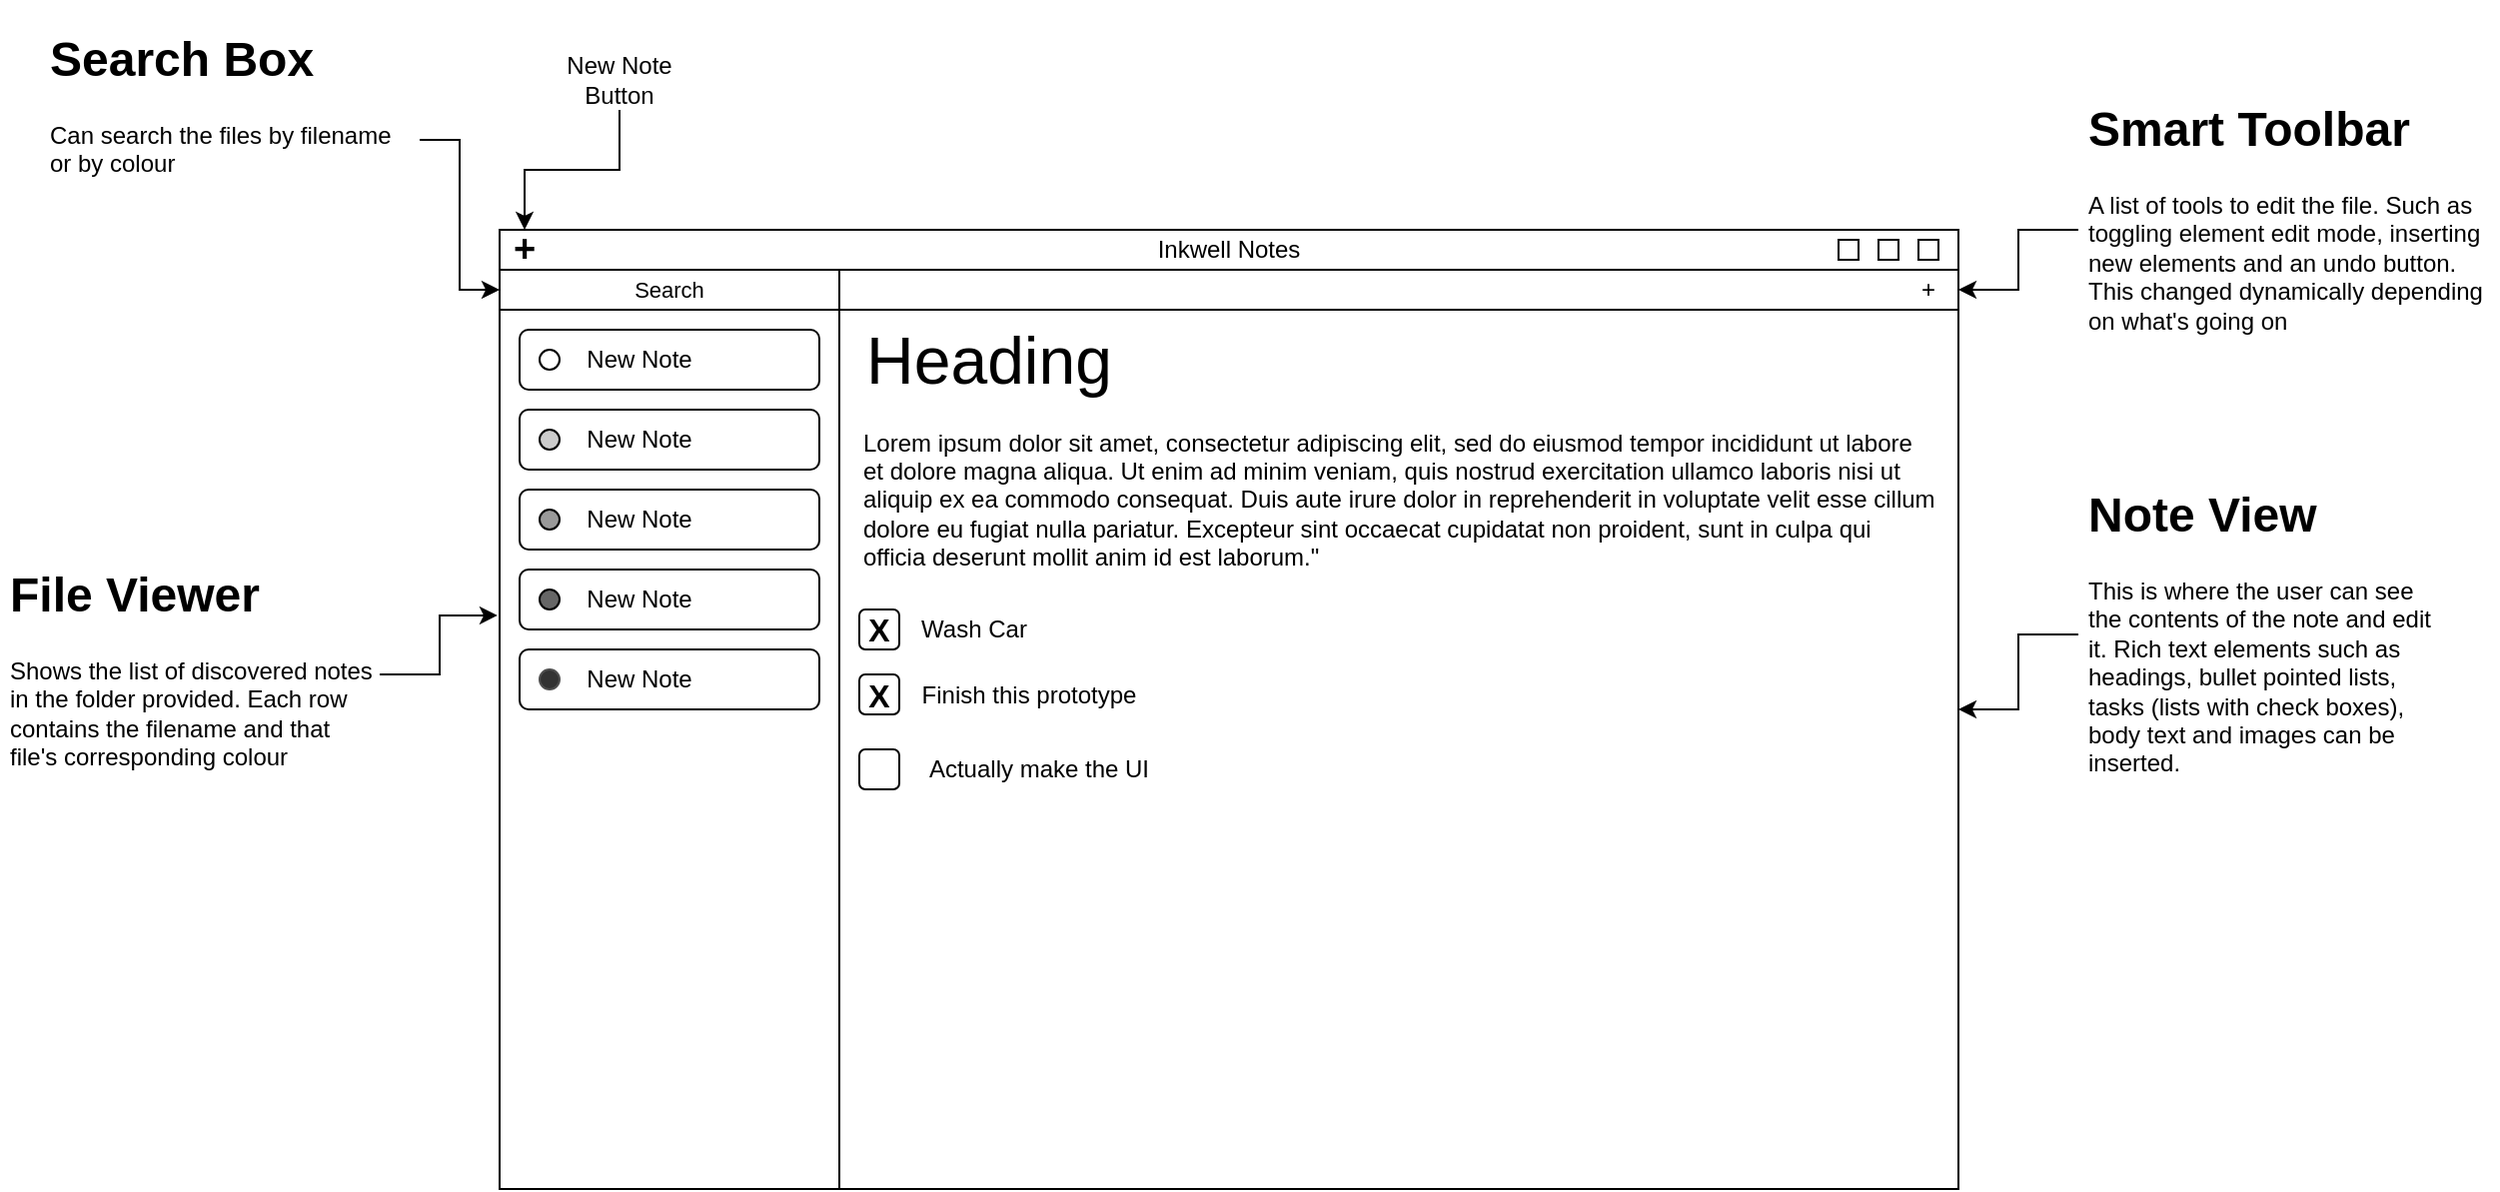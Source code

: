 <mxfile version="23.0.0" type="github">
  <diagram name="Page-1" id="g99sftOlf4TvGVZS73dV">
    <mxGraphModel dx="2301" dy="2071" grid="1" gridSize="10" guides="1" tooltips="1" connect="1" arrows="1" fold="1" page="1" pageScale="1" pageWidth="850" pageHeight="1100" math="0" shadow="0">
      <root>
        <mxCell id="0" />
        <mxCell id="1" parent="0" />
        <mxCell id="FiWc85nkrxmUE4J1HQtK-2" value="" style="rounded=0;whiteSpace=wrap;html=1;" parent="1" vertex="1">
          <mxGeometry x="150" y="100" width="730" height="480" as="geometry" />
        </mxCell>
        <mxCell id="FiWc85nkrxmUE4J1HQtK-3" value="Inkwell Notes" style="rounded=0;whiteSpace=wrap;html=1;" parent="1" vertex="1">
          <mxGeometry x="150" y="100" width="730" height="20" as="geometry" />
        </mxCell>
        <mxCell id="FiWc85nkrxmUE4J1HQtK-4" value="" style="rounded=0;whiteSpace=wrap;html=1;" parent="1" vertex="1">
          <mxGeometry x="860" y="105" width="10" height="10" as="geometry" />
        </mxCell>
        <mxCell id="FiWc85nkrxmUE4J1HQtK-5" value="" style="rounded=0;whiteSpace=wrap;html=1;" parent="1" vertex="1">
          <mxGeometry x="840" y="105" width="10" height="10" as="geometry" />
        </mxCell>
        <mxCell id="FiWc85nkrxmUE4J1HQtK-6" value="" style="rounded=0;whiteSpace=wrap;html=1;" parent="1" vertex="1">
          <mxGeometry x="820" y="105" width="10" height="10" as="geometry" />
        </mxCell>
        <mxCell id="FiWc85nkrxmUE4J1HQtK-7" value="" style="rounded=0;whiteSpace=wrap;html=1;" parent="1" vertex="1">
          <mxGeometry x="150" y="120" width="170" height="460" as="geometry" />
        </mxCell>
        <mxCell id="FiWc85nkrxmUE4J1HQtK-36" value="&lt;b&gt;&lt;font style=&quot;font-size: 19px;&quot;&gt;+&lt;/font&gt;&lt;/b&gt;" style="text;html=1;strokeColor=none;fillColor=none;align=center;verticalAlign=middle;whiteSpace=wrap;rounded=0;" parent="1" vertex="1">
          <mxGeometry x="155" y="100" width="15" height="20" as="geometry" />
        </mxCell>
        <mxCell id="_jMFxOHOce672pOM5BbB-6" value="&lt;font style=&quot;font-size: 11px;&quot;&gt;Search&lt;/font&gt;" style="rounded=0;whiteSpace=wrap;html=1;" parent="1" vertex="1">
          <mxGeometry x="150" y="120" width="170" height="20" as="geometry" />
        </mxCell>
        <mxCell id="_jMFxOHOce672pOM5BbB-7" value="" style="group" parent="1" vertex="1" connectable="0">
          <mxGeometry x="160" y="150" width="150" height="190" as="geometry" />
        </mxCell>
        <mxCell id="FiWc85nkrxmUE4J1HQtK-8" value="" style="rounded=1;whiteSpace=wrap;html=1;" parent="_jMFxOHOce672pOM5BbB-7" vertex="1">
          <mxGeometry width="150" height="30" as="geometry" />
        </mxCell>
        <mxCell id="FiWc85nkrxmUE4J1HQtK-9" value="" style="ellipse;whiteSpace=wrap;html=1;aspect=fixed;labelBackgroundColor=none;gradientColor=none;shadow=0;fillColor=#FFFFFF;" parent="_jMFxOHOce672pOM5BbB-7" vertex="1">
          <mxGeometry x="10" y="10" width="10" height="10" as="geometry" />
        </mxCell>
        <mxCell id="FiWc85nkrxmUE4J1HQtK-10" value="New Note" style="text;html=1;strokeColor=none;fillColor=none;align=center;verticalAlign=middle;whiteSpace=wrap;rounded=0;" parent="_jMFxOHOce672pOM5BbB-7" vertex="1">
          <mxGeometry x="30" width="60" height="30" as="geometry" />
        </mxCell>
        <mxCell id="FiWc85nkrxmUE4J1HQtK-12" value="" style="rounded=1;whiteSpace=wrap;html=1;" parent="_jMFxOHOce672pOM5BbB-7" vertex="1">
          <mxGeometry y="40" width="150" height="30" as="geometry" />
        </mxCell>
        <mxCell id="FiWc85nkrxmUE4J1HQtK-13" value="" style="ellipse;whiteSpace=wrap;html=1;aspect=fixed;fillColor=#CCCCCC;" parent="_jMFxOHOce672pOM5BbB-7" vertex="1">
          <mxGeometry x="10" y="50" width="10" height="10" as="geometry" />
        </mxCell>
        <mxCell id="FiWc85nkrxmUE4J1HQtK-14" value="New Note" style="text;html=1;strokeColor=none;fillColor=none;align=center;verticalAlign=middle;whiteSpace=wrap;rounded=0;" parent="_jMFxOHOce672pOM5BbB-7" vertex="1">
          <mxGeometry x="30" y="40" width="60" height="30" as="geometry" />
        </mxCell>
        <mxCell id="FiWc85nkrxmUE4J1HQtK-15" value="" style="rounded=1;whiteSpace=wrap;html=1;" parent="_jMFxOHOce672pOM5BbB-7" vertex="1">
          <mxGeometry y="80" width="150" height="30" as="geometry" />
        </mxCell>
        <mxCell id="FiWc85nkrxmUE4J1HQtK-16" value="" style="ellipse;whiteSpace=wrap;html=1;aspect=fixed;fillColor=#999999;" parent="_jMFxOHOce672pOM5BbB-7" vertex="1">
          <mxGeometry x="10" y="90" width="10" height="10" as="geometry" />
        </mxCell>
        <mxCell id="FiWc85nkrxmUE4J1HQtK-17" value="New Note" style="text;html=1;strokeColor=none;fillColor=none;align=center;verticalAlign=middle;whiteSpace=wrap;rounded=0;" parent="_jMFxOHOce672pOM5BbB-7" vertex="1">
          <mxGeometry x="30" y="80" width="60" height="30" as="geometry" />
        </mxCell>
        <mxCell id="FiWc85nkrxmUE4J1HQtK-18" value="" style="rounded=1;whiteSpace=wrap;html=1;" parent="_jMFxOHOce672pOM5BbB-7" vertex="1">
          <mxGeometry y="120" width="150" height="30" as="geometry" />
        </mxCell>
        <mxCell id="FiWc85nkrxmUE4J1HQtK-19" value="" style="ellipse;whiteSpace=wrap;html=1;aspect=fixed;fillColor=#666666;" parent="_jMFxOHOce672pOM5BbB-7" vertex="1">
          <mxGeometry x="10" y="130" width="10" height="10" as="geometry" />
        </mxCell>
        <mxCell id="FiWc85nkrxmUE4J1HQtK-20" value="New Note" style="text;html=1;strokeColor=none;fillColor=none;align=center;verticalAlign=middle;whiteSpace=wrap;rounded=0;" parent="_jMFxOHOce672pOM5BbB-7" vertex="1">
          <mxGeometry x="30" y="120" width="60" height="30" as="geometry" />
        </mxCell>
        <mxCell id="FiWc85nkrxmUE4J1HQtK-21" value="" style="rounded=1;whiteSpace=wrap;html=1;" parent="_jMFxOHOce672pOM5BbB-7" vertex="1">
          <mxGeometry y="160" width="150" height="30" as="geometry" />
        </mxCell>
        <mxCell id="FiWc85nkrxmUE4J1HQtK-22" value="" style="ellipse;whiteSpace=wrap;html=1;aspect=fixed;strokeColor=#4D4D4D;fillColor=#333333;" parent="_jMFxOHOce672pOM5BbB-7" vertex="1">
          <mxGeometry x="10" y="170" width="10" height="10" as="geometry" />
        </mxCell>
        <mxCell id="FiWc85nkrxmUE4J1HQtK-23" value="New Note" style="text;html=1;strokeColor=none;fillColor=none;align=center;verticalAlign=middle;whiteSpace=wrap;rounded=0;" parent="_jMFxOHOce672pOM5BbB-7" vertex="1">
          <mxGeometry x="30" y="160" width="60" height="30" as="geometry" />
        </mxCell>
        <mxCell id="_jMFxOHOce672pOM5BbB-8" value="" style="group" parent="1" vertex="1" connectable="0">
          <mxGeometry x="330" y="150" width="560" height="232.5" as="geometry" />
        </mxCell>
        <mxCell id="FiWc85nkrxmUE4J1HQtK-24" value="&lt;font style=&quot;font-size: 33px;&quot;&gt;Heading&lt;/font&gt;" style="text;html=1;strokeColor=none;fillColor=none;align=center;verticalAlign=middle;whiteSpace=wrap;rounded=0;" parent="_jMFxOHOce672pOM5BbB-8" vertex="1">
          <mxGeometry width="130" height="30" as="geometry" />
        </mxCell>
        <mxCell id="FiWc85nkrxmUE4J1HQtK-26" value="Lorem ipsum dolor sit amet, consectetur adipiscing elit, sed do eiusmod tempor incididunt ut labore et dolore magna aliqua. Ut enim ad minim veniam, quis nostrud exercitation ullamco laboris nisi ut aliquip ex ea commodo consequat. Duis aute irure dolor in reprehenderit in voluptate velit esse cillum dolore eu fugiat nulla pariatur. Excepteur sint occaecat cupidatat non proident, sunt in culpa qui officia deserunt mollit anim id est laborum.&quot;" style="text;html=1;strokeColor=none;fillColor=none;align=left;verticalAlign=middle;whiteSpace=wrap;rounded=0;" parent="_jMFxOHOce672pOM5BbB-8" vertex="1">
          <mxGeometry y="20" width="540" height="130" as="geometry" />
        </mxCell>
        <mxCell id="FiWc85nkrxmUE4J1HQtK-27" value="" style="rounded=1;whiteSpace=wrap;html=1;" parent="_jMFxOHOce672pOM5BbB-8" vertex="1">
          <mxGeometry y="140" width="20" height="20" as="geometry" />
        </mxCell>
        <mxCell id="FiWc85nkrxmUE4J1HQtK-28" value="&lt;font style=&quot;font-size: 12px;&quot;&gt;Wash Car&lt;br&gt;&lt;/font&gt;" style="text;html=1;strokeColor=none;fillColor=none;align=center;verticalAlign=middle;whiteSpace=wrap;rounded=0;" parent="_jMFxOHOce672pOM5BbB-8" vertex="1">
          <mxGeometry x="30" y="137.5" width="55" height="25" as="geometry" />
        </mxCell>
        <mxCell id="FiWc85nkrxmUE4J1HQtK-29" value="" style="rounded=1;whiteSpace=wrap;html=1;labelBackgroundColor=none;labelBorderColor=none;" parent="_jMFxOHOce672pOM5BbB-8" vertex="1">
          <mxGeometry y="172.5" width="20" height="20" as="geometry" />
        </mxCell>
        <mxCell id="FiWc85nkrxmUE4J1HQtK-30" value="Finish this prototype" style="text;html=1;strokeColor=none;fillColor=none;align=center;verticalAlign=middle;whiteSpace=wrap;rounded=0;" parent="_jMFxOHOce672pOM5BbB-8" vertex="1">
          <mxGeometry x="30" y="170" width="110" height="25" as="geometry" />
        </mxCell>
        <mxCell id="FiWc85nkrxmUE4J1HQtK-31" value="" style="rounded=1;whiteSpace=wrap;html=1;" parent="_jMFxOHOce672pOM5BbB-8" vertex="1">
          <mxGeometry y="210" width="20" height="20" as="geometry" />
        </mxCell>
        <mxCell id="FiWc85nkrxmUE4J1HQtK-32" value="Actually make the UI" style="text;html=1;strokeColor=none;fillColor=none;align=center;verticalAlign=middle;whiteSpace=wrap;rounded=0;" parent="_jMFxOHOce672pOM5BbB-8" vertex="1">
          <mxGeometry x="30" y="207.5" width="120" height="25" as="geometry" />
        </mxCell>
        <mxCell id="FiWc85nkrxmUE4J1HQtK-33" value="&lt;b&gt;&lt;font style=&quot;font-size: 16px;&quot;&gt;X&lt;/font&gt;&lt;/b&gt;" style="text;html=1;strokeColor=none;fillColor=none;align=center;verticalAlign=middle;whiteSpace=wrap;rounded=0;" parent="_jMFxOHOce672pOM5BbB-8" vertex="1">
          <mxGeometry x="5" y="142.5" width="10" height="15" as="geometry" />
        </mxCell>
        <mxCell id="FiWc85nkrxmUE4J1HQtK-34" value="&lt;b&gt;&lt;font style=&quot;font-size: 16px;&quot;&gt;X&lt;/font&gt;&lt;/b&gt;" style="text;html=1;strokeColor=none;fillColor=none;align=center;verticalAlign=middle;whiteSpace=wrap;rounded=0;" parent="_jMFxOHOce672pOM5BbB-8" vertex="1">
          <mxGeometry x="5" y="175" width="10" height="15" as="geometry" />
        </mxCell>
        <mxCell id="_jMFxOHOce672pOM5BbB-9" value="" style="rounded=0;whiteSpace=wrap;html=1;" parent="_jMFxOHOce672pOM5BbB-8" vertex="1">
          <mxGeometry x="-10" y="-30" width="560" height="20" as="geometry" />
        </mxCell>
        <mxCell id="_jMFxOHOce672pOM5BbB-10" value="+" style="text;html=1;strokeColor=none;fillColor=none;align=center;verticalAlign=middle;whiteSpace=wrap;rounded=0;" parent="1" vertex="1">
          <mxGeometry x="860" y="127.5" width="10" height="5" as="geometry" />
        </mxCell>
        <mxCell id="_DsD4Zm94F4IkSbQDXcb-2" style="edgeStyle=orthogonalEdgeStyle;rounded=0;orthogonalLoop=1;jettySize=auto;html=1;exitX=1;exitY=0.5;exitDx=0;exitDy=0;entryX=0;entryY=0.5;entryDx=0;entryDy=0;" edge="1" parent="1" source="_DsD4Zm94F4IkSbQDXcb-1" target="_jMFxOHOce672pOM5BbB-6">
          <mxGeometry relative="1" as="geometry" />
        </mxCell>
        <mxCell id="_DsD4Zm94F4IkSbQDXcb-1" value="&lt;h1&gt;Search Box&lt;br&gt;&lt;/h1&gt;&lt;p&gt;Can search the files by filename or by colour&lt;br&gt;&lt;/p&gt;" style="text;html=1;strokeColor=none;fillColor=none;spacing=5;spacingTop=-20;whiteSpace=wrap;overflow=hidden;rounded=0;" vertex="1" parent="1">
          <mxGeometry x="-80" y="-5" width="190" height="120" as="geometry" />
        </mxCell>
        <mxCell id="_DsD4Zm94F4IkSbQDXcb-3" value="&lt;h1&gt;File Viewer&lt;br&gt;&lt;/h1&gt;&lt;p&gt;Shows the list of discovered notes in the folder provided. Each row contains the filename and that file&#39;s corresponding colour&lt;br&gt;&lt;/p&gt;" style="text;html=1;strokeColor=none;fillColor=none;spacing=5;spacingTop=-20;whiteSpace=wrap;overflow=hidden;rounded=0;" vertex="1" parent="1">
          <mxGeometry x="-100" y="262.5" width="190" height="120" as="geometry" />
        </mxCell>
        <mxCell id="_DsD4Zm94F4IkSbQDXcb-4" style="edgeStyle=orthogonalEdgeStyle;rounded=0;orthogonalLoop=1;jettySize=auto;html=1;exitX=1;exitY=0.5;exitDx=0;exitDy=0;entryX=-0.006;entryY=0.376;entryDx=0;entryDy=0;entryPerimeter=0;" edge="1" parent="1" source="_DsD4Zm94F4IkSbQDXcb-3" target="FiWc85nkrxmUE4J1HQtK-7">
          <mxGeometry relative="1" as="geometry" />
        </mxCell>
        <mxCell id="_DsD4Zm94F4IkSbQDXcb-6" style="edgeStyle=orthogonalEdgeStyle;rounded=0;orthogonalLoop=1;jettySize=auto;html=1;exitX=0.5;exitY=1;exitDx=0;exitDy=0;entryX=0.5;entryY=0;entryDx=0;entryDy=0;" edge="1" parent="1" source="_DsD4Zm94F4IkSbQDXcb-5" target="FiWc85nkrxmUE4J1HQtK-36">
          <mxGeometry relative="1" as="geometry" />
        </mxCell>
        <mxCell id="_DsD4Zm94F4IkSbQDXcb-5" value="New Note Button" style="text;html=1;strokeColor=none;fillColor=none;align=center;verticalAlign=middle;whiteSpace=wrap;rounded=0;" vertex="1" parent="1">
          <mxGeometry x="180" y="10" width="60" height="30" as="geometry" />
        </mxCell>
        <mxCell id="_DsD4Zm94F4IkSbQDXcb-8" style="edgeStyle=orthogonalEdgeStyle;rounded=0;orthogonalLoop=1;jettySize=auto;html=1;exitX=0;exitY=0.5;exitDx=0;exitDy=0;" edge="1" parent="1" source="_DsD4Zm94F4IkSbQDXcb-7" target="FiWc85nkrxmUE4J1HQtK-2">
          <mxGeometry relative="1" as="geometry" />
        </mxCell>
        <mxCell id="_DsD4Zm94F4IkSbQDXcb-7" value="&lt;h1&gt;Note View&lt;br&gt;&lt;/h1&gt;&lt;p&gt;This is where the user can see the contents of the note and edit it. Rich text elements such as headings, bullet pointed lists, tasks (lists with check boxes), body text and images can be inserted.&lt;/p&gt;" style="text;html=1;strokeColor=none;fillColor=none;spacing=5;spacingTop=-20;whiteSpace=wrap;overflow=hidden;rounded=0;" vertex="1" parent="1">
          <mxGeometry x="940" y="222.5" width="190" height="160" as="geometry" />
        </mxCell>
        <mxCell id="_DsD4Zm94F4IkSbQDXcb-10" style="edgeStyle=orthogonalEdgeStyle;rounded=0;orthogonalLoop=1;jettySize=auto;html=1;exitX=0;exitY=0.5;exitDx=0;exitDy=0;entryX=1;entryY=0.5;entryDx=0;entryDy=0;" edge="1" parent="1" source="_DsD4Zm94F4IkSbQDXcb-9" target="_jMFxOHOce672pOM5BbB-9">
          <mxGeometry relative="1" as="geometry" />
        </mxCell>
        <mxCell id="_DsD4Zm94F4IkSbQDXcb-9" value="&lt;h1&gt;Smart Toolbar&lt;/h1&gt;&lt;p&gt;A list of tools to edit the file. Such as toggling element edit mode, inserting new elements and an undo button. This changed dynamically depending on what&#39;s going on&lt;br&gt;&lt;/p&gt;" style="text;html=1;strokeColor=none;fillColor=none;spacing=5;spacingTop=-20;whiteSpace=wrap;overflow=hidden;rounded=0;" vertex="1" parent="1">
          <mxGeometry x="940" y="30" width="210" height="140" as="geometry" />
        </mxCell>
      </root>
    </mxGraphModel>
  </diagram>
</mxfile>
